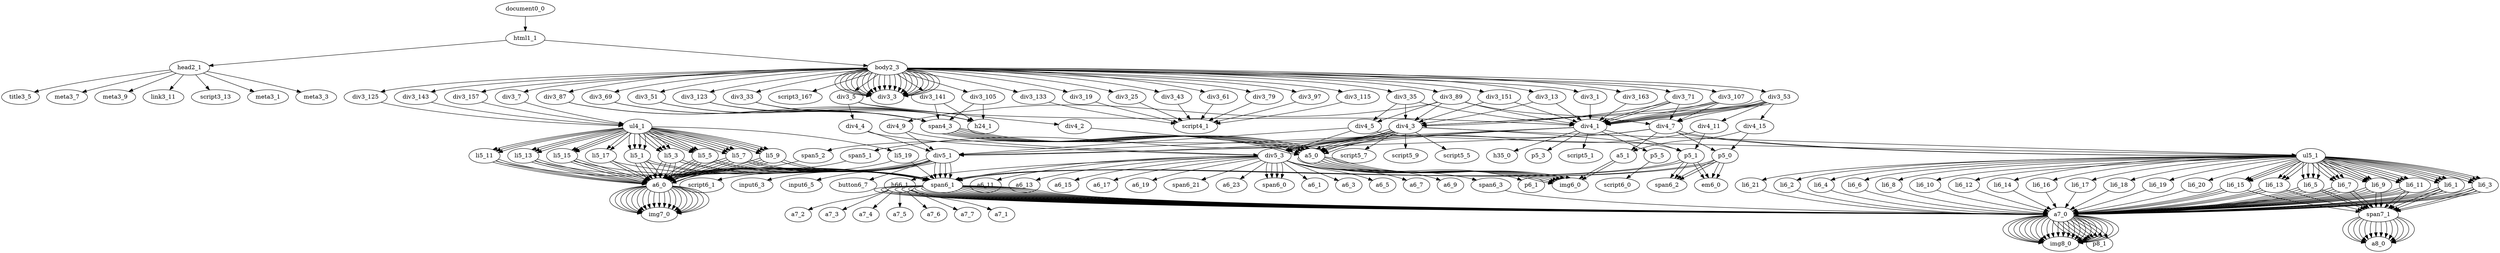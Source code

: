 digraph{
	document0_0->html1_1
	html1_1->head2_1
	head2_1->meta3_1
	head2_1->meta3_3
	head2_1->title3_5
	head2_1->meta3_7
	head2_1->meta3_9
	head2_1->link3_11
	head2_1->script3_13
	html1_1->body2_3
	body2_3->div3_1
	div3_1->div4_1
	div4_1->div5_1
	div4_1->div5_3
	div5_3->span6_1
	span6_1->a7_0
	div5_3->span6_3
	span6_3->a7_0
	body2_3->div3_3
	body2_3->div3_5
	div3_5->div4_1
	div4_1->a5_0
	a5_0->img6_0
	div3_5->div4_2
	div4_2->a5_0
	a5_0->img6_0
	div3_5->div4_4
	div4_4->div5_1
	div5_1->script6_1
	div5_1->input6_3
	div5_1->input6_5
	div5_1->button6_7
	div4_4->div5_3
	div5_3->h66_1
	h66_1->a7_1
	h66_1->a7_2
	h66_1->a7_3
	h66_1->a7_4
	h66_1->a7_5
	h66_1->a7_6
	h66_1->a7_7
	body2_3->div3_7
	div3_7->ul4_1
	ul4_1->li5_1
	li5_1->a6_0
	ul4_1->li5_3
	li5_3->a6_0
	ul4_1->li5_5
	li5_5->a6_0
	ul4_1->li5_7
	li5_7->a6_0
	ul4_1->li5_9
	li5_9->a6_0
	ul4_1->li5_11
	li5_11->a6_0
	ul4_1->li5_13
	li5_13->a6_0
	ul4_1->li5_15
	li5_15->a6_0
	body2_3->div3_3
	body2_3->div3_13
	div3_13->div4_1
	div4_1->script5_1
	div3_13->div4_3
	div4_3->div5_3
	div5_3->a6_1
	div5_3->a6_3
	div5_3->a6_5
	div5_3->a6_7
	div5_3->a6_9
	div5_3->a6_11
	div5_3->a6_13
	div5_3->a6_15
	div5_3->a6_17
	div5_3->a6_19
	div5_3->span6_21
	div5_3->a6_23
	div4_3->script5_5
	div4_3->script5_7
	div4_3->script5_9
	body2_3->div3_3
	body2_3->div3_19
	div3_19->script4_1
	body2_3->div3_3
	body2_3->div3_25
	div3_25->script4_1
	body2_3->div3_3
	body2_3->div3_33
	div3_33->h24_1
	div3_33->span4_3
	span4_3->a5_0
	body2_3->div3_35
	div3_35->div4_1
	div3_35->div4_3
	div4_3->a5_0
	a5_0->img6_0
	a5_0->p6_1
	div3_35->div4_5
	div4_5->ul5_1
	ul5_1->li6_1
	li6_1->a7_0
	a7_0->img8_0
	a7_0->p8_1
	ul5_1->li6_3
	li6_3->a7_0
	a7_0->img8_0
	a7_0->p8_1
	ul5_1->li6_5
	li6_5->a7_0
	a7_0->img8_0
	a7_0->p8_1
	ul5_1->li6_7
	li6_7->a7_0
	a7_0->img8_0
	a7_0->p8_1
	ul5_1->li6_9
	li6_9->a7_0
	a7_0->img8_0
	a7_0->p8_1
	ul5_1->li6_11
	li6_11->a7_0
	a7_0->img8_0
	a7_0->p8_1
	ul5_1->li6_13
	li6_13->a7_0
	a7_0->img8_0
	a7_0->p8_1
	ul5_1->li6_15
	li6_15->a7_0
	a7_0->img8_0
	a7_0->p8_1
	body2_3->div3_3
	body2_3->div3_43
	div3_43->script4_1
	body2_3->div3_3
	body2_3->div3_51
	div3_51->h24_1
	div3_51->span4_3
	span4_3->a5_0
	body2_3->div3_53
	div3_53->div4_1
	div3_53->div4_3
	div4_3->a5_0
	a5_0->img6_0
	div4_3->p5_1
	p5_1->em6_0
	p5_1->span6_1
	span6_1->a7_0
	p5_1->span6_2
	div3_53->div4_1
	div3_53->div4_7
	div4_7->p5_0
	p5_0->em6_0
	p5_0->span6_1
	span6_1->a7_0
	p5_0->span6_2
	div4_7->a5_1
	a5_1->img6_0
	div3_53->div4_1
	div3_53->div4_11
	div4_11->a5_0
	a5_0->img6_0
	div4_11->p5_1
	p5_1->em6_0
	p5_1->span6_1
	span6_1->a7_0
	p5_1->span6_2
	div3_53->div4_1
	div3_53->div4_15
	div4_15->p5_0
	p5_0->em6_0
	p5_0->span6_1
	span6_1->a7_0
	p5_0->span6_2
	div4_15->a5_1
	a5_1->img6_0
	body2_3->div3_3
	body2_3->div3_61
	div3_61->script4_1
	body2_3->div3_3
	body2_3->div3_69
	div3_69->h24_1
	div3_69->span4_3
	span4_3->a5_0
	body2_3->div3_71
	div3_71->div4_1
	div3_71->div4_3
	div4_3->a5_0
	a5_0->img6_0
	div4_3->span5_1
	span5_1->a6_0
	div3_71->div4_1
	div3_71->div4_7
	div4_7->ul5_1
	ul5_1->li6_1
	li6_1->a7_0
	a7_0->img8_0
	li6_1->span7_1
	span7_1->a8_0
	ul5_1->li6_3
	li6_3->a7_0
	a7_0->img8_0
	li6_3->span7_1
	span7_1->a8_0
	ul5_1->li6_5
	li6_5->a7_0
	a7_0->img8_0
	li6_5->span7_1
	span7_1->a8_0
	ul5_1->li6_7
	li6_7->a7_0
	a7_0->img8_0
	li6_7->span7_1
	span7_1->a8_0
	ul5_1->li6_9
	li6_9->a7_0
	a7_0->img8_0
	li6_9->span7_1
	span7_1->a8_0
	ul5_1->li6_11
	li6_11->a7_0
	a7_0->img8_0
	li6_11->span7_1
	span7_1->a8_0
	ul5_1->li6_13
	li6_13->a7_0
	a7_0->img8_0
	li6_13->span7_1
	span7_1->a8_0
	ul5_1->li6_15
	li6_15->a7_0
	a7_0->img8_0
	li6_15->span7_1
	span7_1->a8_0
	body2_3->div3_3
	body2_3->div3_79
	div3_79->script4_1
	body2_3->div3_3
	body2_3->div3_87
	div3_87->h24_1
	div3_87->span4_3
	span4_3->a5_0
	body2_3->div3_89
	div3_89->div4_1
	div3_89->div4_3
	div4_3->div5_1
	div5_1->a6_0
	a6_0->img7_0
	div5_1->span6_1
	span6_1->a7_0
	div4_3->div5_3
	div5_3->span6_0
	div3_89->div4_5
	div4_5->div5_1
	div5_1->a6_0
	a6_0->img7_0
	div5_1->span6_1
	span6_1->a7_0
	div4_5->div5_3
	div5_3->span6_0
	div3_89->div4_7
	div4_7->div5_1
	div5_1->a6_0
	a6_0->img7_0
	div5_1->span6_1
	span6_1->a7_0
	div4_7->div5_3
	div5_3->span6_0
	div3_89->div4_9
	div4_9->div5_1
	div5_1->a6_0
	a6_0->img7_0
	div5_1->span6_1
	span6_1->a7_0
	div4_9->div5_3
	div5_3->span6_0
	body2_3->div3_3
	body2_3->div3_97
	div3_97->script4_1
	body2_3->div3_3
	body2_3->div3_105
	div3_105->h24_1
	div3_105->span4_3
	span4_3->a5_0
	body2_3->div3_107
	div3_107->div4_1
	div3_107->div4_3
	div4_3->a5_0
	a5_0->img6_0
	div4_3->span5_2
	span5_2->a6_0
	div3_107->div4_1
	div3_107->div4_7
	div4_7->ul5_1
	ul5_1->li6_1
	li6_1->a7_0
	a7_0->img8_0
	li6_1->span7_1
	span7_1->a8_0
	ul5_1->li6_3
	li6_3->a7_0
	a7_0->img8_0
	li6_3->span7_1
	span7_1->a8_0
	ul5_1->li6_5
	li6_5->a7_0
	a7_0->img8_0
	li6_5->span7_1
	span7_1->a8_0
	ul5_1->li6_7
	li6_7->a7_0
	a7_0->img8_0
	li6_7->span7_1
	span7_1->a8_0
	ul5_1->li6_9
	li6_9->a7_0
	a7_0->img8_0
	li6_9->span7_1
	span7_1->a8_0
	ul5_1->li6_11
	li6_11->a7_0
	a7_0->img8_0
	li6_11->span7_1
	span7_1->a8_0
	body2_3->div3_3
	body2_3->div3_115
	div3_115->script4_1
	body2_3->div3_3
	body2_3->div3_123
	div3_123->h24_1
	div3_123->span4_3
	span4_3->a5_0
	body2_3->div3_125
	div3_125->ul4_1
	ul4_1->li5_1
	li5_1->a6_0
	a6_0->img7_0
	li5_1->span6_1
	span6_1->a7_0
	ul4_1->li5_3
	li5_3->a6_0
	a6_0->img7_0
	li5_3->span6_1
	span6_1->a7_0
	ul4_1->li5_5
	li5_5->a6_0
	a6_0->img7_0
	li5_5->span6_1
	span6_1->a7_0
	ul4_1->li5_7
	li5_7->a6_0
	a6_0->img7_0
	li5_7->span6_1
	span6_1->a7_0
	ul4_1->li5_9
	li5_9->a6_0
	a6_0->img7_0
	li5_9->span6_1
	span6_1->a7_0
	ul4_1->li5_11
	li5_11->a6_0
	a6_0->img7_0
	li5_11->span6_1
	span6_1->a7_0
	ul4_1->li5_13
	li5_13->a6_0
	a6_0->img7_0
	li5_13->span6_1
	span6_1->a7_0
	ul4_1->li5_15
	li5_15->a6_0
	a6_0->img7_0
	li5_15->span6_1
	span6_1->a7_0
	ul4_1->li5_17
	li5_17->a6_0
	a6_0->img7_0
	li5_17->span6_1
	span6_1->a7_0
	ul4_1->li5_19
	li5_19->a6_0
	a6_0->img7_0
	li5_19->span6_1
	span6_1->a7_0
	body2_3->div3_3
	body2_3->div3_133
	div3_133->script4_1
	body2_3->div3_3
	body2_3->div3_141
	div3_141->h24_1
	div3_141->span4_3
	span4_3->a5_0
	body2_3->div3_143
	div3_143->ul4_1
	ul4_1->li5_1
	li5_1->a6_0
	a6_0->img7_0
	li5_1->span6_1
	span6_1->a7_0
	ul4_1->li5_3
	li5_3->a6_0
	a6_0->img7_0
	li5_3->span6_1
	span6_1->a7_0
	ul4_1->li5_5
	li5_5->a6_0
	a6_0->img7_0
	li5_5->span6_1
	span6_1->a7_0
	ul4_1->li5_7
	li5_7->a6_0
	a6_0->img7_0
	li5_7->span6_1
	span6_1->a7_0
	ul4_1->li5_9
	li5_9->a6_0
	a6_0->img7_0
	li5_9->span6_1
	span6_1->a7_0
	body2_3->div3_3
	body2_3->div3_151
	div3_151->div4_1
	div4_1->h35_0
	div3_151->div4_3
	div4_3->ul5_1
	ul5_1->li6_1
	li6_1->a7_0
	ul5_1->li6_2
	li6_2->a7_0
	ul5_1->li6_3
	li6_3->a7_0
	ul5_1->li6_4
	li6_4->a7_0
	ul5_1->li6_5
	li6_5->a7_0
	ul5_1->li6_6
	li6_6->a7_0
	ul5_1->li6_7
	li6_7->a7_0
	ul5_1->li6_8
	li6_8->a7_0
	ul5_1->li6_9
	li6_9->a7_0
	ul5_1->li6_10
	li6_10->a7_0
	ul5_1->li6_11
	li6_11->a7_0
	ul5_1->li6_12
	li6_12->a7_0
	ul5_1->li6_13
	li6_13->a7_0
	ul5_1->li6_14
	li6_14->a7_0
	ul5_1->li6_15
	li6_15->a7_0
	ul5_1->li6_16
	li6_16->a7_0
	ul5_1->li6_17
	li6_17->a7_0
	ul5_1->li6_18
	li6_18->a7_0
	ul5_1->li6_19
	li6_19->a7_0
	ul5_1->li6_20
	li6_20->a7_0
	ul5_1->li6_21
	li6_21->a7_0
	body2_3->div3_3
	body2_3->div3_157
	div3_157->ul4_1
	ul4_1->li5_1
	li5_1->a6_0
	ul4_1->li5_3
	li5_3->a6_0
	ul4_1->li5_5
	li5_5->a6_0
	ul4_1->li5_7
	li5_7->a6_0
	ul4_1->li5_9
	li5_9->a6_0
	ul4_1->li5_11
	li5_11->a6_0
	ul4_1->li5_13
	li5_13->a6_0
	ul4_1->li5_15
	li5_15->a6_0
	ul4_1->li5_17
	li5_17->a6_0
	body2_3->div3_3
	body2_3->div3_163
	div3_163->div4_1
	div4_1->p5_1
	div4_1->p5_3
	div4_1->p5_5
	p5_5->script6_0
	body2_3->script3_167
}